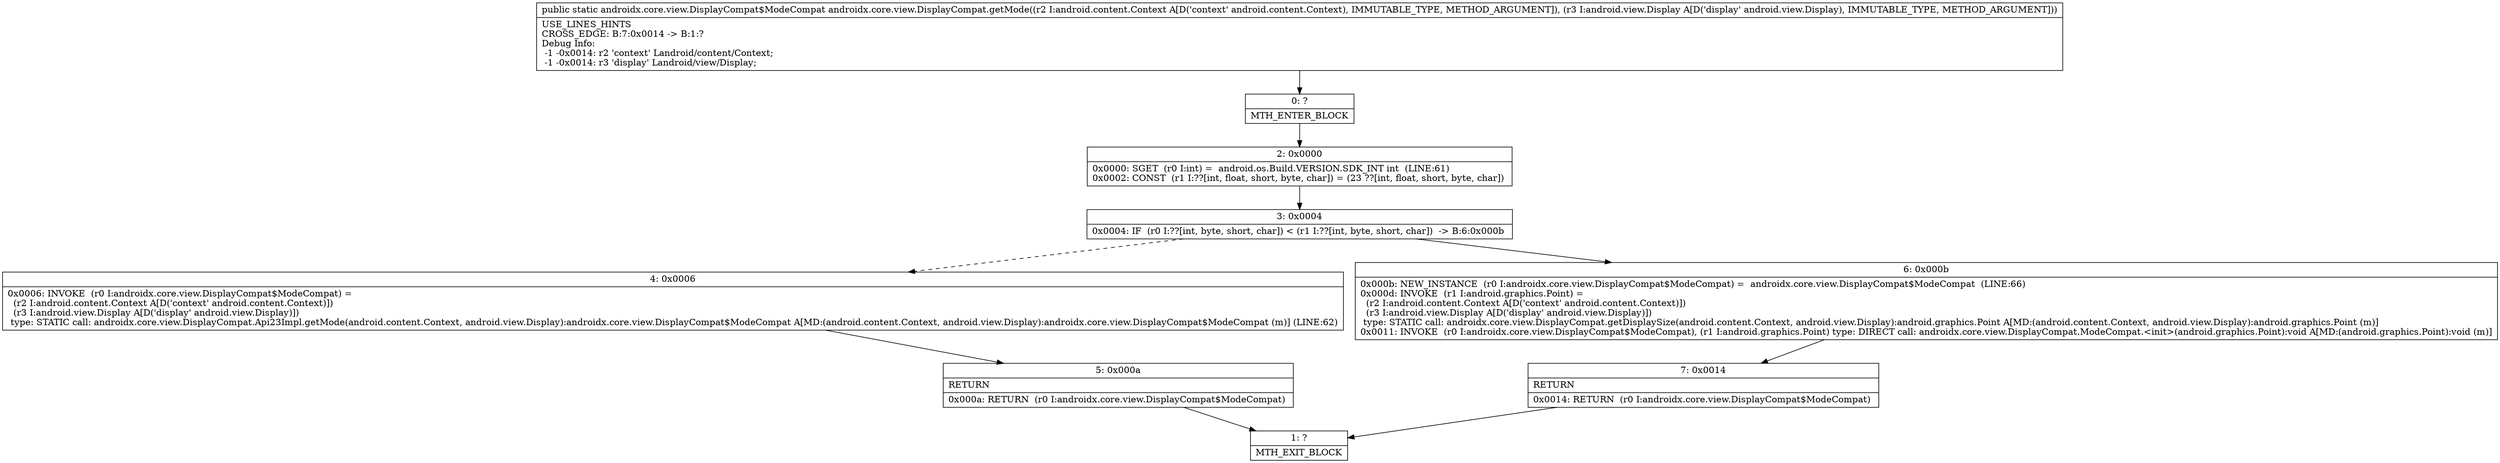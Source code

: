 digraph "CFG forandroidx.core.view.DisplayCompat.getMode(Landroid\/content\/Context;Landroid\/view\/Display;)Landroidx\/core\/view\/DisplayCompat$ModeCompat;" {
Node_0 [shape=record,label="{0\:\ ?|MTH_ENTER_BLOCK\l}"];
Node_2 [shape=record,label="{2\:\ 0x0000|0x0000: SGET  (r0 I:int) =  android.os.Build.VERSION.SDK_INT int  (LINE:61)\l0x0002: CONST  (r1 I:??[int, float, short, byte, char]) = (23 ??[int, float, short, byte, char]) \l}"];
Node_3 [shape=record,label="{3\:\ 0x0004|0x0004: IF  (r0 I:??[int, byte, short, char]) \< (r1 I:??[int, byte, short, char])  \-\> B:6:0x000b \l}"];
Node_4 [shape=record,label="{4\:\ 0x0006|0x0006: INVOKE  (r0 I:androidx.core.view.DisplayCompat$ModeCompat) = \l  (r2 I:android.content.Context A[D('context' android.content.Context)])\l  (r3 I:android.view.Display A[D('display' android.view.Display)])\l type: STATIC call: androidx.core.view.DisplayCompat.Api23Impl.getMode(android.content.Context, android.view.Display):androidx.core.view.DisplayCompat$ModeCompat A[MD:(android.content.Context, android.view.Display):androidx.core.view.DisplayCompat$ModeCompat (m)] (LINE:62)\l}"];
Node_5 [shape=record,label="{5\:\ 0x000a|RETURN\l|0x000a: RETURN  (r0 I:androidx.core.view.DisplayCompat$ModeCompat) \l}"];
Node_1 [shape=record,label="{1\:\ ?|MTH_EXIT_BLOCK\l}"];
Node_6 [shape=record,label="{6\:\ 0x000b|0x000b: NEW_INSTANCE  (r0 I:androidx.core.view.DisplayCompat$ModeCompat) =  androidx.core.view.DisplayCompat$ModeCompat  (LINE:66)\l0x000d: INVOKE  (r1 I:android.graphics.Point) = \l  (r2 I:android.content.Context A[D('context' android.content.Context)])\l  (r3 I:android.view.Display A[D('display' android.view.Display)])\l type: STATIC call: androidx.core.view.DisplayCompat.getDisplaySize(android.content.Context, android.view.Display):android.graphics.Point A[MD:(android.content.Context, android.view.Display):android.graphics.Point (m)]\l0x0011: INVOKE  (r0 I:androidx.core.view.DisplayCompat$ModeCompat), (r1 I:android.graphics.Point) type: DIRECT call: androidx.core.view.DisplayCompat.ModeCompat.\<init\>(android.graphics.Point):void A[MD:(android.graphics.Point):void (m)]\l}"];
Node_7 [shape=record,label="{7\:\ 0x0014|RETURN\l|0x0014: RETURN  (r0 I:androidx.core.view.DisplayCompat$ModeCompat) \l}"];
MethodNode[shape=record,label="{public static androidx.core.view.DisplayCompat$ModeCompat androidx.core.view.DisplayCompat.getMode((r2 I:android.content.Context A[D('context' android.content.Context), IMMUTABLE_TYPE, METHOD_ARGUMENT]), (r3 I:android.view.Display A[D('display' android.view.Display), IMMUTABLE_TYPE, METHOD_ARGUMENT]))  | USE_LINES_HINTS\lCROSS_EDGE: B:7:0x0014 \-\> B:1:?\lDebug Info:\l  \-1 \-0x0014: r2 'context' Landroid\/content\/Context;\l  \-1 \-0x0014: r3 'display' Landroid\/view\/Display;\l}"];
MethodNode -> Node_0;Node_0 -> Node_2;
Node_2 -> Node_3;
Node_3 -> Node_4[style=dashed];
Node_3 -> Node_6;
Node_4 -> Node_5;
Node_5 -> Node_1;
Node_6 -> Node_7;
Node_7 -> Node_1;
}

